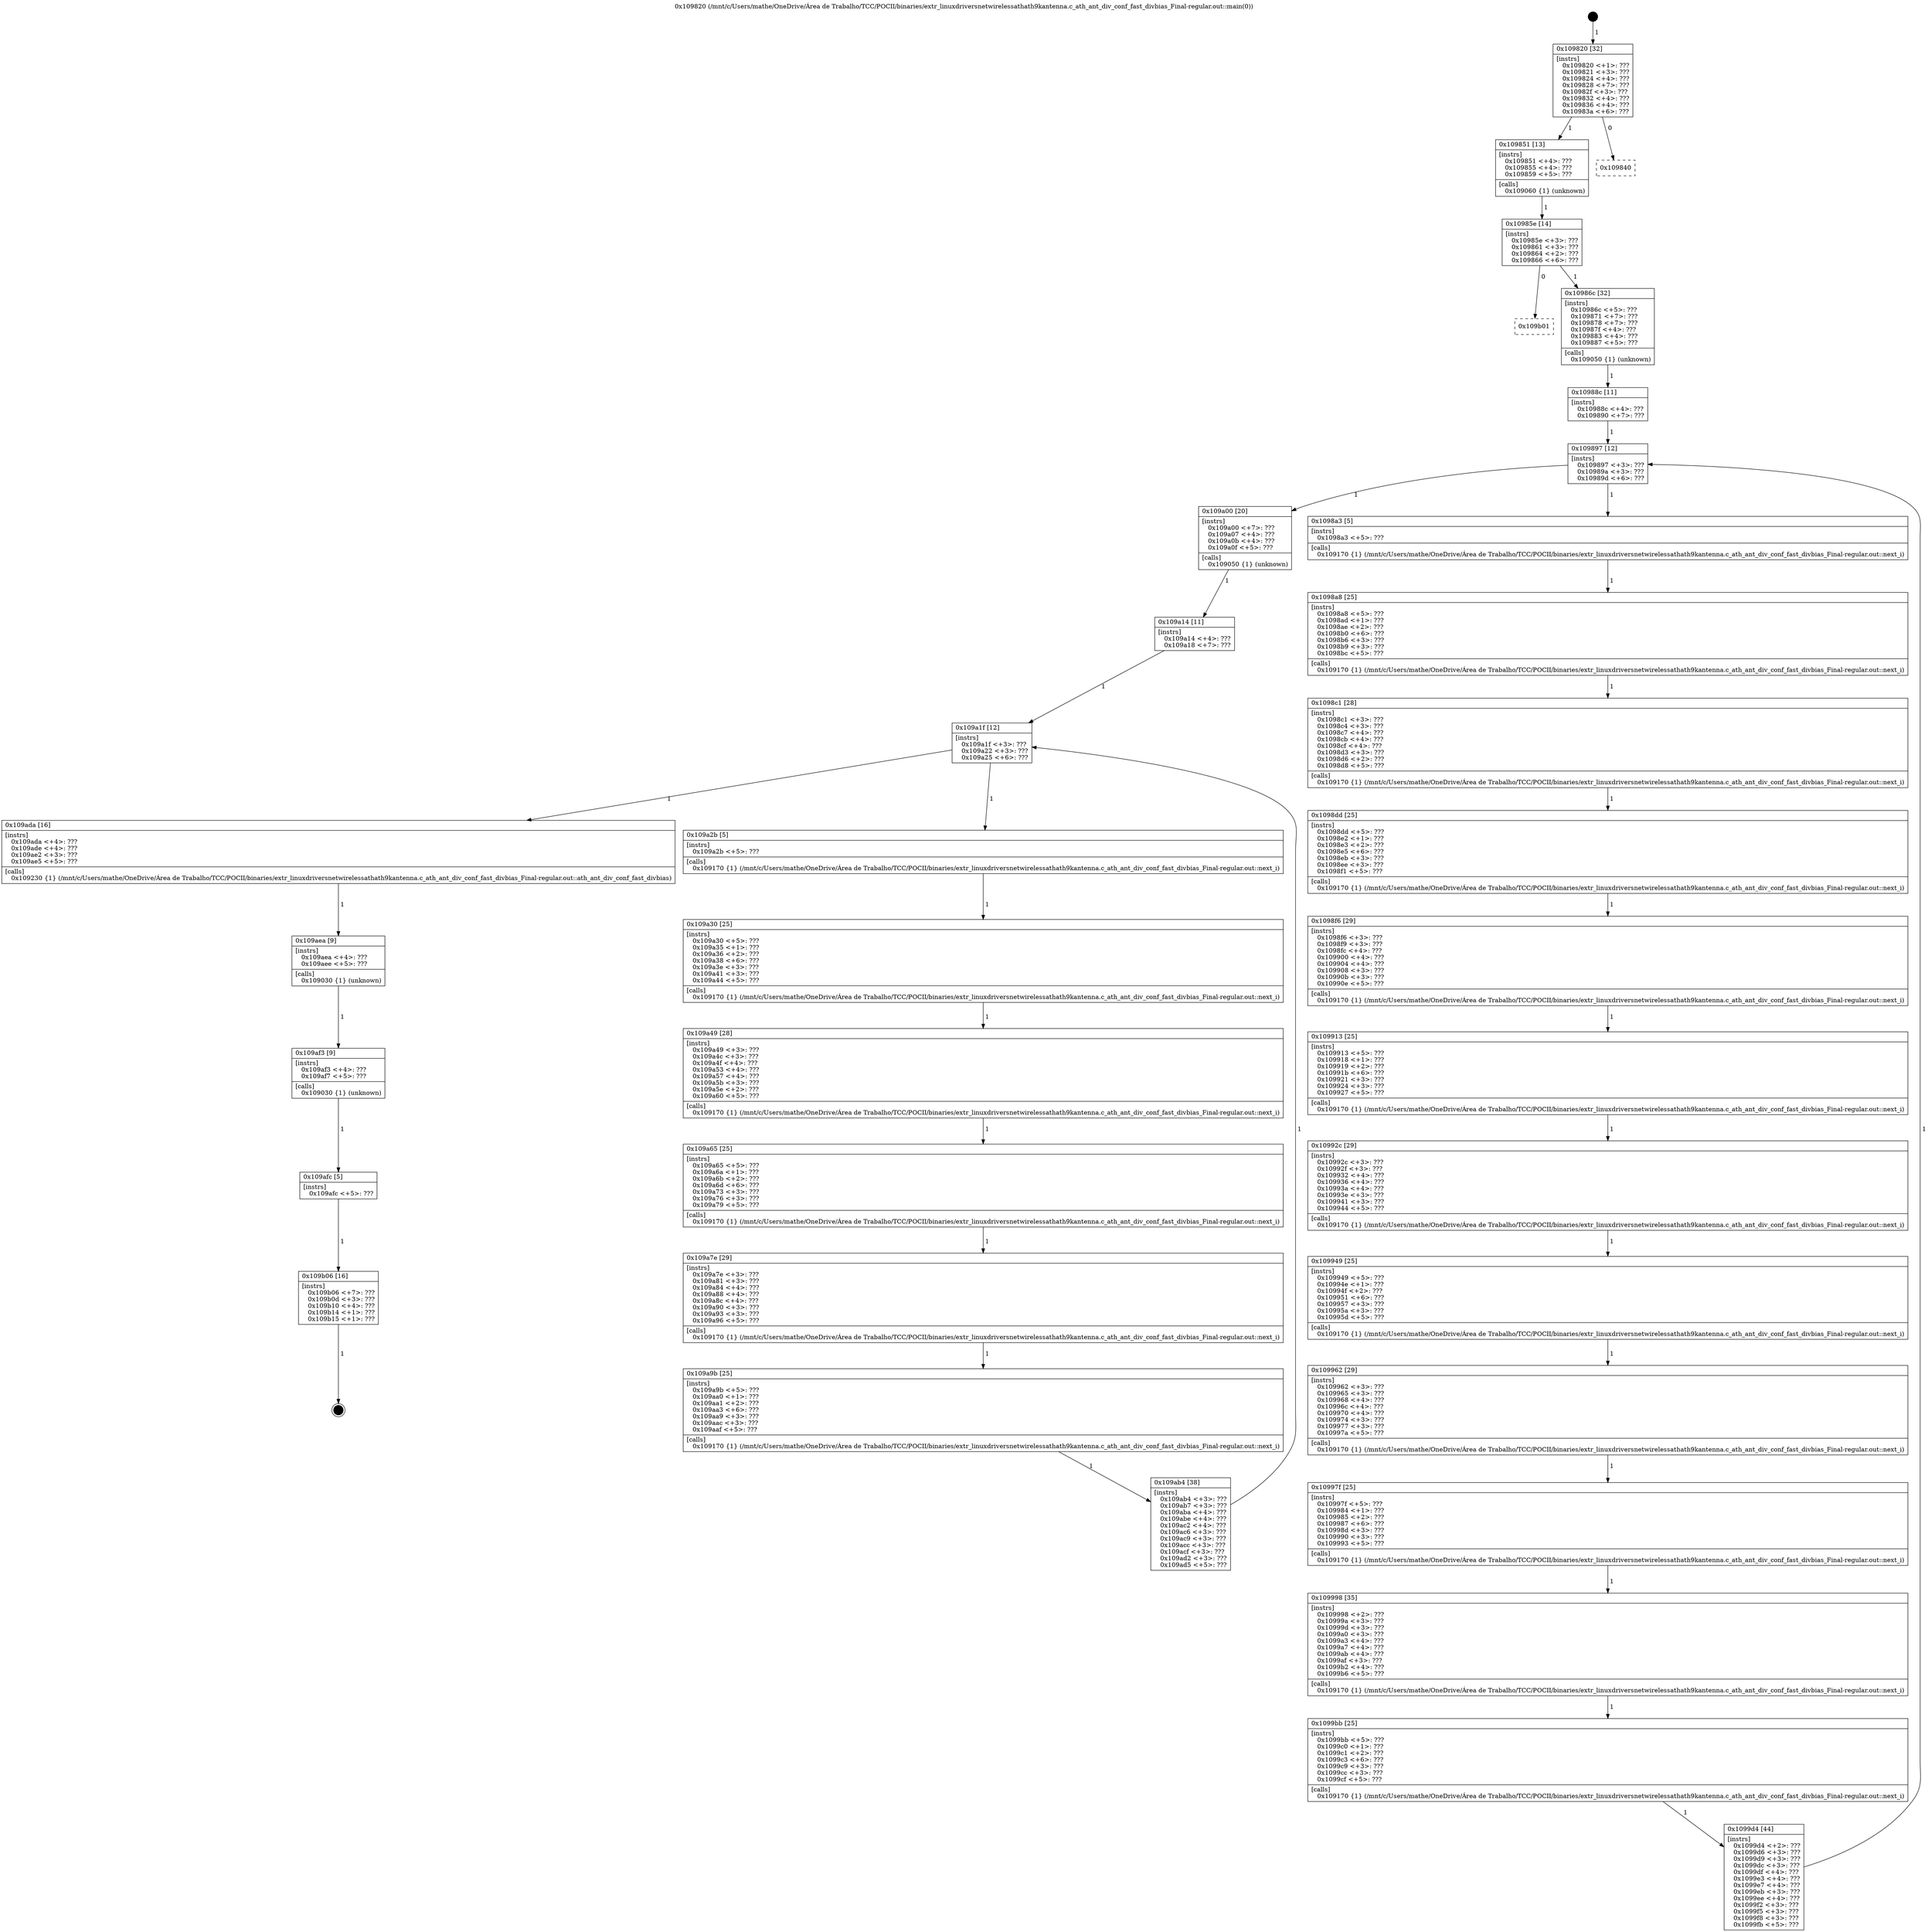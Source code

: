 digraph "0x109820" {
  label = "0x109820 (/mnt/c/Users/mathe/OneDrive/Área de Trabalho/TCC/POCII/binaries/extr_linuxdriversnetwirelessathath9kantenna.c_ath_ant_div_conf_fast_divbias_Final-regular.out::main(0))"
  labelloc = "t"
  node[shape=record]

  Entry [label="",width=0.3,height=0.3,shape=circle,fillcolor=black,style=filled]
  "0x109820" [label="{
     0x109820 [32]\l
     | [instrs]\l
     &nbsp;&nbsp;0x109820 \<+1\>: ???\l
     &nbsp;&nbsp;0x109821 \<+3\>: ???\l
     &nbsp;&nbsp;0x109824 \<+4\>: ???\l
     &nbsp;&nbsp;0x109828 \<+7\>: ???\l
     &nbsp;&nbsp;0x10982f \<+3\>: ???\l
     &nbsp;&nbsp;0x109832 \<+4\>: ???\l
     &nbsp;&nbsp;0x109836 \<+4\>: ???\l
     &nbsp;&nbsp;0x10983a \<+6\>: ???\l
  }"]
  "0x109851" [label="{
     0x109851 [13]\l
     | [instrs]\l
     &nbsp;&nbsp;0x109851 \<+4\>: ???\l
     &nbsp;&nbsp;0x109855 \<+4\>: ???\l
     &nbsp;&nbsp;0x109859 \<+5\>: ???\l
     | [calls]\l
     &nbsp;&nbsp;0x109060 \{1\} (unknown)\l
  }"]
  "0x109840" [label="{
     0x109840\l
  }", style=dashed]
  "0x10985e" [label="{
     0x10985e [14]\l
     | [instrs]\l
     &nbsp;&nbsp;0x10985e \<+3\>: ???\l
     &nbsp;&nbsp;0x109861 \<+3\>: ???\l
     &nbsp;&nbsp;0x109864 \<+2\>: ???\l
     &nbsp;&nbsp;0x109866 \<+6\>: ???\l
  }"]
  "0x109b01" [label="{
     0x109b01\l
  }", style=dashed]
  "0x10986c" [label="{
     0x10986c [32]\l
     | [instrs]\l
     &nbsp;&nbsp;0x10986c \<+5\>: ???\l
     &nbsp;&nbsp;0x109871 \<+7\>: ???\l
     &nbsp;&nbsp;0x109878 \<+7\>: ???\l
     &nbsp;&nbsp;0x10987f \<+4\>: ???\l
     &nbsp;&nbsp;0x109883 \<+4\>: ???\l
     &nbsp;&nbsp;0x109887 \<+5\>: ???\l
     | [calls]\l
     &nbsp;&nbsp;0x109050 \{1\} (unknown)\l
  }"]
  Exit [label="",width=0.3,height=0.3,shape=circle,fillcolor=black,style=filled,peripheries=2]
  "0x109897" [label="{
     0x109897 [12]\l
     | [instrs]\l
     &nbsp;&nbsp;0x109897 \<+3\>: ???\l
     &nbsp;&nbsp;0x10989a \<+3\>: ???\l
     &nbsp;&nbsp;0x10989d \<+6\>: ???\l
  }"]
  "0x109a00" [label="{
     0x109a00 [20]\l
     | [instrs]\l
     &nbsp;&nbsp;0x109a00 \<+7\>: ???\l
     &nbsp;&nbsp;0x109a07 \<+4\>: ???\l
     &nbsp;&nbsp;0x109a0b \<+4\>: ???\l
     &nbsp;&nbsp;0x109a0f \<+5\>: ???\l
     | [calls]\l
     &nbsp;&nbsp;0x109050 \{1\} (unknown)\l
  }"]
  "0x1098a3" [label="{
     0x1098a3 [5]\l
     | [instrs]\l
     &nbsp;&nbsp;0x1098a3 \<+5\>: ???\l
     | [calls]\l
     &nbsp;&nbsp;0x109170 \{1\} (/mnt/c/Users/mathe/OneDrive/Área de Trabalho/TCC/POCII/binaries/extr_linuxdriversnetwirelessathath9kantenna.c_ath_ant_div_conf_fast_divbias_Final-regular.out::next_i)\l
  }"]
  "0x1098a8" [label="{
     0x1098a8 [25]\l
     | [instrs]\l
     &nbsp;&nbsp;0x1098a8 \<+5\>: ???\l
     &nbsp;&nbsp;0x1098ad \<+1\>: ???\l
     &nbsp;&nbsp;0x1098ae \<+2\>: ???\l
     &nbsp;&nbsp;0x1098b0 \<+6\>: ???\l
     &nbsp;&nbsp;0x1098b6 \<+3\>: ???\l
     &nbsp;&nbsp;0x1098b9 \<+3\>: ???\l
     &nbsp;&nbsp;0x1098bc \<+5\>: ???\l
     | [calls]\l
     &nbsp;&nbsp;0x109170 \{1\} (/mnt/c/Users/mathe/OneDrive/Área de Trabalho/TCC/POCII/binaries/extr_linuxdriversnetwirelessathath9kantenna.c_ath_ant_div_conf_fast_divbias_Final-regular.out::next_i)\l
  }"]
  "0x1098c1" [label="{
     0x1098c1 [28]\l
     | [instrs]\l
     &nbsp;&nbsp;0x1098c1 \<+3\>: ???\l
     &nbsp;&nbsp;0x1098c4 \<+3\>: ???\l
     &nbsp;&nbsp;0x1098c7 \<+4\>: ???\l
     &nbsp;&nbsp;0x1098cb \<+4\>: ???\l
     &nbsp;&nbsp;0x1098cf \<+4\>: ???\l
     &nbsp;&nbsp;0x1098d3 \<+3\>: ???\l
     &nbsp;&nbsp;0x1098d6 \<+2\>: ???\l
     &nbsp;&nbsp;0x1098d8 \<+5\>: ???\l
     | [calls]\l
     &nbsp;&nbsp;0x109170 \{1\} (/mnt/c/Users/mathe/OneDrive/Área de Trabalho/TCC/POCII/binaries/extr_linuxdriversnetwirelessathath9kantenna.c_ath_ant_div_conf_fast_divbias_Final-regular.out::next_i)\l
  }"]
  "0x1098dd" [label="{
     0x1098dd [25]\l
     | [instrs]\l
     &nbsp;&nbsp;0x1098dd \<+5\>: ???\l
     &nbsp;&nbsp;0x1098e2 \<+1\>: ???\l
     &nbsp;&nbsp;0x1098e3 \<+2\>: ???\l
     &nbsp;&nbsp;0x1098e5 \<+6\>: ???\l
     &nbsp;&nbsp;0x1098eb \<+3\>: ???\l
     &nbsp;&nbsp;0x1098ee \<+3\>: ???\l
     &nbsp;&nbsp;0x1098f1 \<+5\>: ???\l
     | [calls]\l
     &nbsp;&nbsp;0x109170 \{1\} (/mnt/c/Users/mathe/OneDrive/Área de Trabalho/TCC/POCII/binaries/extr_linuxdriversnetwirelessathath9kantenna.c_ath_ant_div_conf_fast_divbias_Final-regular.out::next_i)\l
  }"]
  "0x1098f6" [label="{
     0x1098f6 [29]\l
     | [instrs]\l
     &nbsp;&nbsp;0x1098f6 \<+3\>: ???\l
     &nbsp;&nbsp;0x1098f9 \<+3\>: ???\l
     &nbsp;&nbsp;0x1098fc \<+4\>: ???\l
     &nbsp;&nbsp;0x109900 \<+4\>: ???\l
     &nbsp;&nbsp;0x109904 \<+4\>: ???\l
     &nbsp;&nbsp;0x109908 \<+3\>: ???\l
     &nbsp;&nbsp;0x10990b \<+3\>: ???\l
     &nbsp;&nbsp;0x10990e \<+5\>: ???\l
     | [calls]\l
     &nbsp;&nbsp;0x109170 \{1\} (/mnt/c/Users/mathe/OneDrive/Área de Trabalho/TCC/POCII/binaries/extr_linuxdriversnetwirelessathath9kantenna.c_ath_ant_div_conf_fast_divbias_Final-regular.out::next_i)\l
  }"]
  "0x109913" [label="{
     0x109913 [25]\l
     | [instrs]\l
     &nbsp;&nbsp;0x109913 \<+5\>: ???\l
     &nbsp;&nbsp;0x109918 \<+1\>: ???\l
     &nbsp;&nbsp;0x109919 \<+2\>: ???\l
     &nbsp;&nbsp;0x10991b \<+6\>: ???\l
     &nbsp;&nbsp;0x109921 \<+3\>: ???\l
     &nbsp;&nbsp;0x109924 \<+3\>: ???\l
     &nbsp;&nbsp;0x109927 \<+5\>: ???\l
     | [calls]\l
     &nbsp;&nbsp;0x109170 \{1\} (/mnt/c/Users/mathe/OneDrive/Área de Trabalho/TCC/POCII/binaries/extr_linuxdriversnetwirelessathath9kantenna.c_ath_ant_div_conf_fast_divbias_Final-regular.out::next_i)\l
  }"]
  "0x10992c" [label="{
     0x10992c [29]\l
     | [instrs]\l
     &nbsp;&nbsp;0x10992c \<+3\>: ???\l
     &nbsp;&nbsp;0x10992f \<+3\>: ???\l
     &nbsp;&nbsp;0x109932 \<+4\>: ???\l
     &nbsp;&nbsp;0x109936 \<+4\>: ???\l
     &nbsp;&nbsp;0x10993a \<+4\>: ???\l
     &nbsp;&nbsp;0x10993e \<+3\>: ???\l
     &nbsp;&nbsp;0x109941 \<+3\>: ???\l
     &nbsp;&nbsp;0x109944 \<+5\>: ???\l
     | [calls]\l
     &nbsp;&nbsp;0x109170 \{1\} (/mnt/c/Users/mathe/OneDrive/Área de Trabalho/TCC/POCII/binaries/extr_linuxdriversnetwirelessathath9kantenna.c_ath_ant_div_conf_fast_divbias_Final-regular.out::next_i)\l
  }"]
  "0x109949" [label="{
     0x109949 [25]\l
     | [instrs]\l
     &nbsp;&nbsp;0x109949 \<+5\>: ???\l
     &nbsp;&nbsp;0x10994e \<+1\>: ???\l
     &nbsp;&nbsp;0x10994f \<+2\>: ???\l
     &nbsp;&nbsp;0x109951 \<+6\>: ???\l
     &nbsp;&nbsp;0x109957 \<+3\>: ???\l
     &nbsp;&nbsp;0x10995a \<+3\>: ???\l
     &nbsp;&nbsp;0x10995d \<+5\>: ???\l
     | [calls]\l
     &nbsp;&nbsp;0x109170 \{1\} (/mnt/c/Users/mathe/OneDrive/Área de Trabalho/TCC/POCII/binaries/extr_linuxdriversnetwirelessathath9kantenna.c_ath_ant_div_conf_fast_divbias_Final-regular.out::next_i)\l
  }"]
  "0x109962" [label="{
     0x109962 [29]\l
     | [instrs]\l
     &nbsp;&nbsp;0x109962 \<+3\>: ???\l
     &nbsp;&nbsp;0x109965 \<+3\>: ???\l
     &nbsp;&nbsp;0x109968 \<+4\>: ???\l
     &nbsp;&nbsp;0x10996c \<+4\>: ???\l
     &nbsp;&nbsp;0x109970 \<+4\>: ???\l
     &nbsp;&nbsp;0x109974 \<+3\>: ???\l
     &nbsp;&nbsp;0x109977 \<+3\>: ???\l
     &nbsp;&nbsp;0x10997a \<+5\>: ???\l
     | [calls]\l
     &nbsp;&nbsp;0x109170 \{1\} (/mnt/c/Users/mathe/OneDrive/Área de Trabalho/TCC/POCII/binaries/extr_linuxdriversnetwirelessathath9kantenna.c_ath_ant_div_conf_fast_divbias_Final-regular.out::next_i)\l
  }"]
  "0x10997f" [label="{
     0x10997f [25]\l
     | [instrs]\l
     &nbsp;&nbsp;0x10997f \<+5\>: ???\l
     &nbsp;&nbsp;0x109984 \<+1\>: ???\l
     &nbsp;&nbsp;0x109985 \<+2\>: ???\l
     &nbsp;&nbsp;0x109987 \<+6\>: ???\l
     &nbsp;&nbsp;0x10998d \<+3\>: ???\l
     &nbsp;&nbsp;0x109990 \<+3\>: ???\l
     &nbsp;&nbsp;0x109993 \<+5\>: ???\l
     | [calls]\l
     &nbsp;&nbsp;0x109170 \{1\} (/mnt/c/Users/mathe/OneDrive/Área de Trabalho/TCC/POCII/binaries/extr_linuxdriversnetwirelessathath9kantenna.c_ath_ant_div_conf_fast_divbias_Final-regular.out::next_i)\l
  }"]
  "0x109998" [label="{
     0x109998 [35]\l
     | [instrs]\l
     &nbsp;&nbsp;0x109998 \<+2\>: ???\l
     &nbsp;&nbsp;0x10999a \<+3\>: ???\l
     &nbsp;&nbsp;0x10999d \<+3\>: ???\l
     &nbsp;&nbsp;0x1099a0 \<+3\>: ???\l
     &nbsp;&nbsp;0x1099a3 \<+4\>: ???\l
     &nbsp;&nbsp;0x1099a7 \<+4\>: ???\l
     &nbsp;&nbsp;0x1099ab \<+4\>: ???\l
     &nbsp;&nbsp;0x1099af \<+3\>: ???\l
     &nbsp;&nbsp;0x1099b2 \<+4\>: ???\l
     &nbsp;&nbsp;0x1099b6 \<+5\>: ???\l
     | [calls]\l
     &nbsp;&nbsp;0x109170 \{1\} (/mnt/c/Users/mathe/OneDrive/Área de Trabalho/TCC/POCII/binaries/extr_linuxdriversnetwirelessathath9kantenna.c_ath_ant_div_conf_fast_divbias_Final-regular.out::next_i)\l
  }"]
  "0x1099bb" [label="{
     0x1099bb [25]\l
     | [instrs]\l
     &nbsp;&nbsp;0x1099bb \<+5\>: ???\l
     &nbsp;&nbsp;0x1099c0 \<+1\>: ???\l
     &nbsp;&nbsp;0x1099c1 \<+2\>: ???\l
     &nbsp;&nbsp;0x1099c3 \<+6\>: ???\l
     &nbsp;&nbsp;0x1099c9 \<+3\>: ???\l
     &nbsp;&nbsp;0x1099cc \<+3\>: ???\l
     &nbsp;&nbsp;0x1099cf \<+5\>: ???\l
     | [calls]\l
     &nbsp;&nbsp;0x109170 \{1\} (/mnt/c/Users/mathe/OneDrive/Área de Trabalho/TCC/POCII/binaries/extr_linuxdriversnetwirelessathath9kantenna.c_ath_ant_div_conf_fast_divbias_Final-regular.out::next_i)\l
  }"]
  "0x1099d4" [label="{
     0x1099d4 [44]\l
     | [instrs]\l
     &nbsp;&nbsp;0x1099d4 \<+2\>: ???\l
     &nbsp;&nbsp;0x1099d6 \<+3\>: ???\l
     &nbsp;&nbsp;0x1099d9 \<+3\>: ???\l
     &nbsp;&nbsp;0x1099dc \<+3\>: ???\l
     &nbsp;&nbsp;0x1099df \<+4\>: ???\l
     &nbsp;&nbsp;0x1099e3 \<+4\>: ???\l
     &nbsp;&nbsp;0x1099e7 \<+4\>: ???\l
     &nbsp;&nbsp;0x1099eb \<+3\>: ???\l
     &nbsp;&nbsp;0x1099ee \<+4\>: ???\l
     &nbsp;&nbsp;0x1099f2 \<+3\>: ???\l
     &nbsp;&nbsp;0x1099f5 \<+3\>: ???\l
     &nbsp;&nbsp;0x1099f8 \<+3\>: ???\l
     &nbsp;&nbsp;0x1099fb \<+5\>: ???\l
  }"]
  "0x10988c" [label="{
     0x10988c [11]\l
     | [instrs]\l
     &nbsp;&nbsp;0x10988c \<+4\>: ???\l
     &nbsp;&nbsp;0x109890 \<+7\>: ???\l
  }"]
  "0x109a1f" [label="{
     0x109a1f [12]\l
     | [instrs]\l
     &nbsp;&nbsp;0x109a1f \<+3\>: ???\l
     &nbsp;&nbsp;0x109a22 \<+3\>: ???\l
     &nbsp;&nbsp;0x109a25 \<+6\>: ???\l
  }"]
  "0x109ada" [label="{
     0x109ada [16]\l
     | [instrs]\l
     &nbsp;&nbsp;0x109ada \<+4\>: ???\l
     &nbsp;&nbsp;0x109ade \<+4\>: ???\l
     &nbsp;&nbsp;0x109ae2 \<+3\>: ???\l
     &nbsp;&nbsp;0x109ae5 \<+5\>: ???\l
     | [calls]\l
     &nbsp;&nbsp;0x109230 \{1\} (/mnt/c/Users/mathe/OneDrive/Área de Trabalho/TCC/POCII/binaries/extr_linuxdriversnetwirelessathath9kantenna.c_ath_ant_div_conf_fast_divbias_Final-regular.out::ath_ant_div_conf_fast_divbias)\l
  }"]
  "0x109a2b" [label="{
     0x109a2b [5]\l
     | [instrs]\l
     &nbsp;&nbsp;0x109a2b \<+5\>: ???\l
     | [calls]\l
     &nbsp;&nbsp;0x109170 \{1\} (/mnt/c/Users/mathe/OneDrive/Área de Trabalho/TCC/POCII/binaries/extr_linuxdriversnetwirelessathath9kantenna.c_ath_ant_div_conf_fast_divbias_Final-regular.out::next_i)\l
  }"]
  "0x109a30" [label="{
     0x109a30 [25]\l
     | [instrs]\l
     &nbsp;&nbsp;0x109a30 \<+5\>: ???\l
     &nbsp;&nbsp;0x109a35 \<+1\>: ???\l
     &nbsp;&nbsp;0x109a36 \<+2\>: ???\l
     &nbsp;&nbsp;0x109a38 \<+6\>: ???\l
     &nbsp;&nbsp;0x109a3e \<+3\>: ???\l
     &nbsp;&nbsp;0x109a41 \<+3\>: ???\l
     &nbsp;&nbsp;0x109a44 \<+5\>: ???\l
     | [calls]\l
     &nbsp;&nbsp;0x109170 \{1\} (/mnt/c/Users/mathe/OneDrive/Área de Trabalho/TCC/POCII/binaries/extr_linuxdriversnetwirelessathath9kantenna.c_ath_ant_div_conf_fast_divbias_Final-regular.out::next_i)\l
  }"]
  "0x109a49" [label="{
     0x109a49 [28]\l
     | [instrs]\l
     &nbsp;&nbsp;0x109a49 \<+3\>: ???\l
     &nbsp;&nbsp;0x109a4c \<+3\>: ???\l
     &nbsp;&nbsp;0x109a4f \<+4\>: ???\l
     &nbsp;&nbsp;0x109a53 \<+4\>: ???\l
     &nbsp;&nbsp;0x109a57 \<+4\>: ???\l
     &nbsp;&nbsp;0x109a5b \<+3\>: ???\l
     &nbsp;&nbsp;0x109a5e \<+2\>: ???\l
     &nbsp;&nbsp;0x109a60 \<+5\>: ???\l
     | [calls]\l
     &nbsp;&nbsp;0x109170 \{1\} (/mnt/c/Users/mathe/OneDrive/Área de Trabalho/TCC/POCII/binaries/extr_linuxdriversnetwirelessathath9kantenna.c_ath_ant_div_conf_fast_divbias_Final-regular.out::next_i)\l
  }"]
  "0x109a65" [label="{
     0x109a65 [25]\l
     | [instrs]\l
     &nbsp;&nbsp;0x109a65 \<+5\>: ???\l
     &nbsp;&nbsp;0x109a6a \<+1\>: ???\l
     &nbsp;&nbsp;0x109a6b \<+2\>: ???\l
     &nbsp;&nbsp;0x109a6d \<+6\>: ???\l
     &nbsp;&nbsp;0x109a73 \<+3\>: ???\l
     &nbsp;&nbsp;0x109a76 \<+3\>: ???\l
     &nbsp;&nbsp;0x109a79 \<+5\>: ???\l
     | [calls]\l
     &nbsp;&nbsp;0x109170 \{1\} (/mnt/c/Users/mathe/OneDrive/Área de Trabalho/TCC/POCII/binaries/extr_linuxdriversnetwirelessathath9kantenna.c_ath_ant_div_conf_fast_divbias_Final-regular.out::next_i)\l
  }"]
  "0x109a7e" [label="{
     0x109a7e [29]\l
     | [instrs]\l
     &nbsp;&nbsp;0x109a7e \<+3\>: ???\l
     &nbsp;&nbsp;0x109a81 \<+3\>: ???\l
     &nbsp;&nbsp;0x109a84 \<+4\>: ???\l
     &nbsp;&nbsp;0x109a88 \<+4\>: ???\l
     &nbsp;&nbsp;0x109a8c \<+4\>: ???\l
     &nbsp;&nbsp;0x109a90 \<+3\>: ???\l
     &nbsp;&nbsp;0x109a93 \<+3\>: ???\l
     &nbsp;&nbsp;0x109a96 \<+5\>: ???\l
     | [calls]\l
     &nbsp;&nbsp;0x109170 \{1\} (/mnt/c/Users/mathe/OneDrive/Área de Trabalho/TCC/POCII/binaries/extr_linuxdriversnetwirelessathath9kantenna.c_ath_ant_div_conf_fast_divbias_Final-regular.out::next_i)\l
  }"]
  "0x109a9b" [label="{
     0x109a9b [25]\l
     | [instrs]\l
     &nbsp;&nbsp;0x109a9b \<+5\>: ???\l
     &nbsp;&nbsp;0x109aa0 \<+1\>: ???\l
     &nbsp;&nbsp;0x109aa1 \<+2\>: ???\l
     &nbsp;&nbsp;0x109aa3 \<+6\>: ???\l
     &nbsp;&nbsp;0x109aa9 \<+3\>: ???\l
     &nbsp;&nbsp;0x109aac \<+3\>: ???\l
     &nbsp;&nbsp;0x109aaf \<+5\>: ???\l
     | [calls]\l
     &nbsp;&nbsp;0x109170 \{1\} (/mnt/c/Users/mathe/OneDrive/Área de Trabalho/TCC/POCII/binaries/extr_linuxdriversnetwirelessathath9kantenna.c_ath_ant_div_conf_fast_divbias_Final-regular.out::next_i)\l
  }"]
  "0x109ab4" [label="{
     0x109ab4 [38]\l
     | [instrs]\l
     &nbsp;&nbsp;0x109ab4 \<+3\>: ???\l
     &nbsp;&nbsp;0x109ab7 \<+3\>: ???\l
     &nbsp;&nbsp;0x109aba \<+4\>: ???\l
     &nbsp;&nbsp;0x109abe \<+4\>: ???\l
     &nbsp;&nbsp;0x109ac2 \<+4\>: ???\l
     &nbsp;&nbsp;0x109ac6 \<+3\>: ???\l
     &nbsp;&nbsp;0x109ac9 \<+3\>: ???\l
     &nbsp;&nbsp;0x109acc \<+3\>: ???\l
     &nbsp;&nbsp;0x109acf \<+3\>: ???\l
     &nbsp;&nbsp;0x109ad2 \<+3\>: ???\l
     &nbsp;&nbsp;0x109ad5 \<+5\>: ???\l
  }"]
  "0x109a14" [label="{
     0x109a14 [11]\l
     | [instrs]\l
     &nbsp;&nbsp;0x109a14 \<+4\>: ???\l
     &nbsp;&nbsp;0x109a18 \<+7\>: ???\l
  }"]
  "0x109aea" [label="{
     0x109aea [9]\l
     | [instrs]\l
     &nbsp;&nbsp;0x109aea \<+4\>: ???\l
     &nbsp;&nbsp;0x109aee \<+5\>: ???\l
     | [calls]\l
     &nbsp;&nbsp;0x109030 \{1\} (unknown)\l
  }"]
  "0x109af3" [label="{
     0x109af3 [9]\l
     | [instrs]\l
     &nbsp;&nbsp;0x109af3 \<+4\>: ???\l
     &nbsp;&nbsp;0x109af7 \<+5\>: ???\l
     | [calls]\l
     &nbsp;&nbsp;0x109030 \{1\} (unknown)\l
  }"]
  "0x109afc" [label="{
     0x109afc [5]\l
     | [instrs]\l
     &nbsp;&nbsp;0x109afc \<+5\>: ???\l
  }"]
  "0x109b06" [label="{
     0x109b06 [16]\l
     | [instrs]\l
     &nbsp;&nbsp;0x109b06 \<+7\>: ???\l
     &nbsp;&nbsp;0x109b0d \<+3\>: ???\l
     &nbsp;&nbsp;0x109b10 \<+4\>: ???\l
     &nbsp;&nbsp;0x109b14 \<+1\>: ???\l
     &nbsp;&nbsp;0x109b15 \<+1\>: ???\l
  }"]
  Entry -> "0x109820" [label=" 1"]
  "0x109820" -> "0x109851" [label=" 1"]
  "0x109820" -> "0x109840" [label=" 0"]
  "0x109851" -> "0x10985e" [label=" 1"]
  "0x10985e" -> "0x109b01" [label=" 0"]
  "0x10985e" -> "0x10986c" [label=" 1"]
  "0x109b06" -> Exit [label=" 1"]
  "0x10986c" -> "0x10988c" [label=" 1"]
  "0x109897" -> "0x109a00" [label=" 1"]
  "0x109897" -> "0x1098a3" [label=" 1"]
  "0x1098a3" -> "0x1098a8" [label=" 1"]
  "0x1098a8" -> "0x1098c1" [label=" 1"]
  "0x1098c1" -> "0x1098dd" [label=" 1"]
  "0x1098dd" -> "0x1098f6" [label=" 1"]
  "0x1098f6" -> "0x109913" [label=" 1"]
  "0x109913" -> "0x10992c" [label=" 1"]
  "0x10992c" -> "0x109949" [label=" 1"]
  "0x109949" -> "0x109962" [label=" 1"]
  "0x109962" -> "0x10997f" [label=" 1"]
  "0x10997f" -> "0x109998" [label=" 1"]
  "0x109998" -> "0x1099bb" [label=" 1"]
  "0x1099bb" -> "0x1099d4" [label=" 1"]
  "0x10988c" -> "0x109897" [label=" 1"]
  "0x1099d4" -> "0x109897" [label=" 1"]
  "0x109a00" -> "0x109a14" [label=" 1"]
  "0x109a1f" -> "0x109ada" [label=" 1"]
  "0x109a1f" -> "0x109a2b" [label=" 1"]
  "0x109a2b" -> "0x109a30" [label=" 1"]
  "0x109a30" -> "0x109a49" [label=" 1"]
  "0x109a49" -> "0x109a65" [label=" 1"]
  "0x109a65" -> "0x109a7e" [label=" 1"]
  "0x109a7e" -> "0x109a9b" [label=" 1"]
  "0x109a9b" -> "0x109ab4" [label=" 1"]
  "0x109a14" -> "0x109a1f" [label=" 1"]
  "0x109ab4" -> "0x109a1f" [label=" 1"]
  "0x109ada" -> "0x109aea" [label=" 1"]
  "0x109aea" -> "0x109af3" [label=" 1"]
  "0x109af3" -> "0x109afc" [label=" 1"]
  "0x109afc" -> "0x109b06" [label=" 1"]
}

